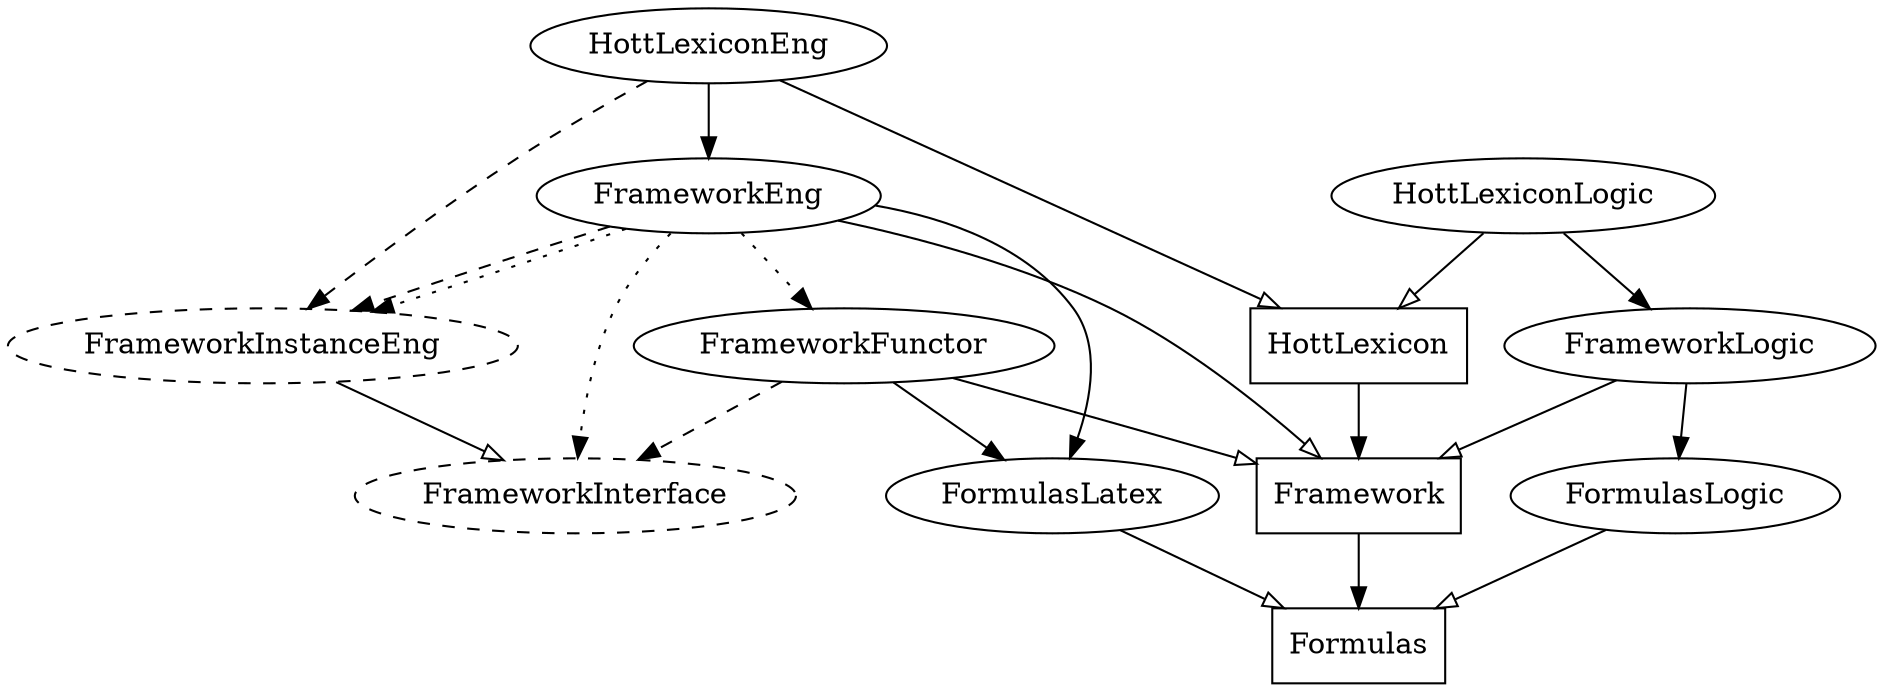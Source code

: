 digraph {
HottLexiconLogic [ style = "solid", shape = "ellipse" ]
FrameworkLogic [ style = "solid", shape = "ellipse" ]
FormulasLogic [ style = "solid", shape = "ellipse" ]
HottLexiconEng [ style = "solid", shape = "ellipse" ]
FrameworkEng [ style = "solid", shape = "ellipse" ]
FrameworkInstanceEng [ style = "dashed", shape = "ellipse" ]
FrameworkFunctor [ style = "solid", shape = "ellipse" ]
FrameworkInterface [ style = "dashed", shape = "ellipse" ]
FormulasLatex [ style = "solid", shape = "ellipse" ]
HottLexicon [ style = "solid", shape = "box" ]
Framework [ style = "solid", shape = "box" ]
Formulas [ style = "solid", shape = "box" ]
HottLexiconLogic -> HottLexicon [ style = "solid", arrowhead = "empty" ]
HottLexiconLogic -> FrameworkLogic [ style = "solid" ]
FrameworkLogic -> Framework [ style = "solid", arrowhead = "empty" ]
FrameworkLogic -> FormulasLogic [ style = "solid" ]
FormulasLogic -> Formulas [ style = "solid", arrowhead = "empty" ]
HottLexiconEng -> HottLexicon [ style = "solid", arrowhead = "empty" ]
HottLexiconEng -> FrameworkEng [ style = "solid" ]
HottLexiconEng -> FrameworkInstanceEng [ style = "dashed" ]
FrameworkEng -> Framework [ style = "solid", arrowhead = "empty" ]
FrameworkEng -> FormulasLatex [ style = "solid" ]
FrameworkEng -> FrameworkInstanceEng [ style = "dashed" ]
FrameworkEng -> FrameworkFunctor [ style = "dotted" ]
FrameworkEng -> FrameworkInterface [ style = "dotted" ]
FrameworkEng -> FrameworkInstanceEng [ style = "dotted" ]
FrameworkInstanceEng -> FrameworkInterface [ style = "solid", arrowhead = "empty" ]
FrameworkFunctor -> Framework [ style = "solid", arrowhead = "empty" ]
FrameworkFunctor -> FormulasLatex [ style = "solid" ]
FrameworkFunctor -> FrameworkInterface [ style = "dashed" ]
FormulasLatex -> Formulas [ style = "solid", arrowhead = "empty" ]
HottLexicon -> Framework [ style = "solid" ]
Framework -> Formulas [ style = "solid" ]
}
